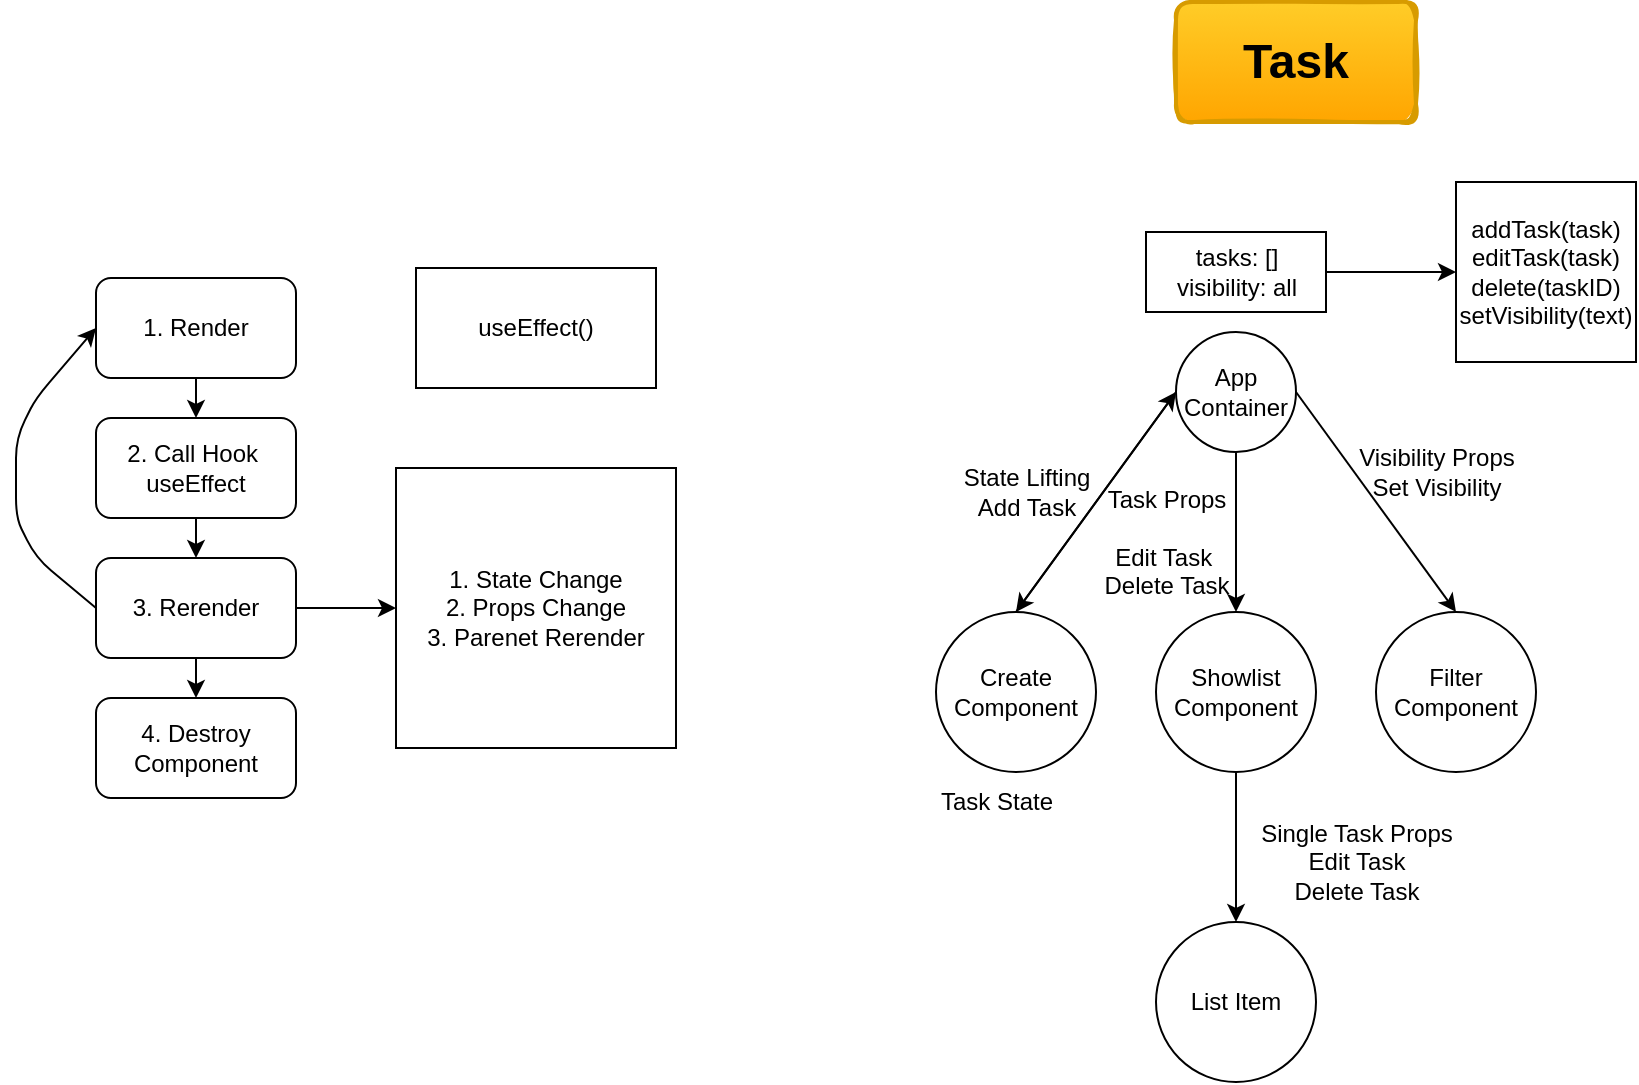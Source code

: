 <mxfile>
    <diagram id="3b-eb1tInh2WMj13BDTO" name="Page-1">
        <mxGraphModel dx="1122" dy="635" grid="1" gridSize="10" guides="1" tooltips="1" connect="1" arrows="1" fold="1" page="1" pageScale="1" pageWidth="1100" pageHeight="850" math="0" shadow="0">
            <root>
                <mxCell id="0"/>
                <mxCell id="1" parent="0"/>
                <mxCell id="6" style="edgeStyle=none;html=1;exitX=0.5;exitY=1;exitDx=0;exitDy=0;entryX=0.5;entryY=0;entryDx=0;entryDy=0;" parent="1" source="2" target="3" edge="1">
                    <mxGeometry relative="1" as="geometry"/>
                </mxCell>
                <mxCell id="2" value="1. Render" style="rounded=1;whiteSpace=wrap;html=1;" parent="1" vertex="1">
                    <mxGeometry x="80" y="298" width="100" height="50" as="geometry"/>
                </mxCell>
                <mxCell id="7" style="edgeStyle=none;html=1;exitX=0.5;exitY=1;exitDx=0;exitDy=0;entryX=0.5;entryY=0;entryDx=0;entryDy=0;" parent="1" source="3" target="4" edge="1">
                    <mxGeometry relative="1" as="geometry"/>
                </mxCell>
                <mxCell id="3" value="2. Call Hook&amp;nbsp;&lt;br&gt;useEffect" style="rounded=1;whiteSpace=wrap;html=1;" parent="1" vertex="1">
                    <mxGeometry x="80" y="368" width="100" height="50" as="geometry"/>
                </mxCell>
                <mxCell id="8" style="edgeStyle=none;html=1;exitX=1;exitY=0.5;exitDx=0;exitDy=0;entryX=0;entryY=0.5;entryDx=0;entryDy=0;" parent="1" source="4" target="5" edge="1">
                    <mxGeometry relative="1" as="geometry"/>
                </mxCell>
                <mxCell id="9" style="edgeStyle=none;html=1;exitX=0;exitY=0.5;exitDx=0;exitDy=0;entryX=0;entryY=0.5;entryDx=0;entryDy=0;" parent="1" source="4" target="2" edge="1">
                    <mxGeometry relative="1" as="geometry">
                        <Array as="points">
                            <mxPoint x="50" y="438"/>
                            <mxPoint x="40" y="418"/>
                            <mxPoint x="40" y="378"/>
                            <mxPoint x="50" y="358"/>
                        </Array>
                    </mxGeometry>
                </mxCell>
                <mxCell id="13" style="edgeStyle=none;html=1;exitX=0.5;exitY=1;exitDx=0;exitDy=0;entryX=0.5;entryY=0;entryDx=0;entryDy=0;" parent="1" source="4" target="12" edge="1">
                    <mxGeometry relative="1" as="geometry"/>
                </mxCell>
                <mxCell id="4" value="3. Rerender" style="rounded=1;whiteSpace=wrap;html=1;" parent="1" vertex="1">
                    <mxGeometry x="80" y="438" width="100" height="50" as="geometry"/>
                </mxCell>
                <mxCell id="5" value="1. State Change&lt;br&gt;2. Props Change&lt;br&gt;3. Parenet Rerender" style="whiteSpace=wrap;html=1;aspect=fixed;" parent="1" vertex="1">
                    <mxGeometry x="230" y="393" width="140" height="140" as="geometry"/>
                </mxCell>
                <mxCell id="12" value="4. Destroy Component" style="rounded=1;whiteSpace=wrap;html=1;" parent="1" vertex="1">
                    <mxGeometry x="80" y="508" width="100" height="50" as="geometry"/>
                </mxCell>
                <mxCell id="14" value="useEffect()" style="rounded=0;whiteSpace=wrap;html=1;" parent="1" vertex="1">
                    <mxGeometry x="240" y="293" width="120" height="60" as="geometry"/>
                </mxCell>
                <mxCell id="20" style="edgeStyle=none;html=1;exitX=0;exitY=0.5;exitDx=0;exitDy=0;" edge="1" parent="1" source="15">
                    <mxGeometry relative="1" as="geometry">
                        <mxPoint x="540" y="465.0" as="targetPoint"/>
                    </mxGeometry>
                </mxCell>
                <mxCell id="23" style="edgeStyle=none;html=1;exitX=0.5;exitY=1;exitDx=0;exitDy=0;entryX=0.5;entryY=0;entryDx=0;entryDy=0;" edge="1" parent="1" source="15" target="17">
                    <mxGeometry relative="1" as="geometry"/>
                </mxCell>
                <mxCell id="26" style="edgeStyle=none;html=1;exitX=1;exitY=0.5;exitDx=0;exitDy=0;entryX=0.5;entryY=0;entryDx=0;entryDy=0;" edge="1" parent="1" source="15" target="18">
                    <mxGeometry relative="1" as="geometry"/>
                </mxCell>
                <mxCell id="15" value="App Container" style="ellipse;whiteSpace=wrap;html=1;aspect=fixed;" vertex="1" parent="1">
                    <mxGeometry x="620" y="325" width="60" height="60" as="geometry"/>
                </mxCell>
                <mxCell id="19" style="edgeStyle=none;html=1;exitX=0.5;exitY=0;exitDx=0;exitDy=0;entryX=0;entryY=0.5;entryDx=0;entryDy=0;" edge="1" parent="1" source="16" target="15">
                    <mxGeometry relative="1" as="geometry"/>
                </mxCell>
                <mxCell id="16" value="Create Component" style="ellipse;whiteSpace=wrap;html=1;aspect=fixed;" vertex="1" parent="1">
                    <mxGeometry x="500" y="465" width="80" height="80" as="geometry"/>
                </mxCell>
                <mxCell id="36" style="edgeStyle=none;html=1;exitX=0.5;exitY=1;exitDx=0;exitDy=0;entryX=0.5;entryY=0;entryDx=0;entryDy=0;" edge="1" parent="1" source="17" target="35">
                    <mxGeometry relative="1" as="geometry"/>
                </mxCell>
                <mxCell id="17" value="Showlist Component" style="ellipse;whiteSpace=wrap;html=1;aspect=fixed;" vertex="1" parent="1">
                    <mxGeometry x="610" y="465" width="80" height="80" as="geometry"/>
                </mxCell>
                <mxCell id="18" value="Filter Component" style="ellipse;whiteSpace=wrap;html=1;aspect=fixed;" vertex="1" parent="1">
                    <mxGeometry x="720" y="465" width="80" height="80" as="geometry"/>
                </mxCell>
                <mxCell id="21" value="State Lifting&lt;br&gt;Add Task" style="text;html=1;align=center;verticalAlign=middle;resizable=0;points=[];autosize=1;strokeColor=none;fillColor=none;" vertex="1" parent="1">
                    <mxGeometry x="500" y="385" width="90" height="40" as="geometry"/>
                </mxCell>
                <mxCell id="24" value="Task Props&lt;br&gt;&lt;br&gt;Edit Task&amp;nbsp;&lt;br&gt;Delete Task" style="text;html=1;align=center;verticalAlign=middle;resizable=0;points=[];autosize=1;strokeColor=none;fillColor=none;" vertex="1" parent="1">
                    <mxGeometry x="570" y="395" width="90" height="70" as="geometry"/>
                </mxCell>
                <mxCell id="27" value="Visibility Props&lt;br&gt;Set Visibility" style="text;html=1;align=center;verticalAlign=middle;resizable=0;points=[];autosize=1;strokeColor=none;fillColor=none;" vertex="1" parent="1">
                    <mxGeometry x="700" y="375" width="100" height="40" as="geometry"/>
                </mxCell>
                <mxCell id="32" style="edgeStyle=none;html=1;exitX=1;exitY=0.5;exitDx=0;exitDy=0;entryX=0;entryY=0.5;entryDx=0;entryDy=0;" edge="1" parent="1" source="29" target="30">
                    <mxGeometry relative="1" as="geometry"/>
                </mxCell>
                <mxCell id="29" value="" style="rounded=0;whiteSpace=wrap;html=1;" vertex="1" parent="1">
                    <mxGeometry x="605" y="275" width="90" height="40" as="geometry"/>
                </mxCell>
                <mxCell id="28" value="tasks: []&lt;br&gt;visibility: all" style="text;html=1;align=center;verticalAlign=middle;resizable=0;points=[];autosize=1;strokeColor=none;fillColor=none;" vertex="1" parent="1">
                    <mxGeometry x="610" y="275" width="80" height="40" as="geometry"/>
                </mxCell>
                <mxCell id="30" value="addTask(task)&lt;br&gt;editTask(task)&lt;br&gt;delete(taskID)&lt;br&gt;setVisibility(text)" style="whiteSpace=wrap;html=1;aspect=fixed;" vertex="1" parent="1">
                    <mxGeometry x="760" y="250" width="90" height="90" as="geometry"/>
                </mxCell>
                <mxCell id="33" value="Task State" style="text;html=1;align=center;verticalAlign=middle;resizable=0;points=[];autosize=1;strokeColor=none;fillColor=none;" vertex="1" parent="1">
                    <mxGeometry x="490" y="545" width="80" height="30" as="geometry"/>
                </mxCell>
                <mxCell id="34" value="Single Task Props&lt;br&gt;Edit Task&lt;br&gt;Delete Task" style="text;html=1;align=center;verticalAlign=middle;resizable=0;points=[];autosize=1;strokeColor=none;fillColor=none;" vertex="1" parent="1">
                    <mxGeometry x="650" y="560" width="120" height="60" as="geometry"/>
                </mxCell>
                <mxCell id="35" value="List Item" style="ellipse;whiteSpace=wrap;html=1;aspect=fixed;" vertex="1" parent="1">
                    <mxGeometry x="610" y="620" width="80" height="80" as="geometry"/>
                </mxCell>
                <mxCell id="37" value="&lt;h1&gt;Task&lt;/h1&gt;" style="rounded=1;whiteSpace=wrap;html=1;strokeWidth=2;fillWeight=4;hachureGap=8;hachureAngle=45;fillColor=#ffcd28;sketch=1;strokeColor=#d79b00;gradientColor=#ffa500;" vertex="1" parent="1">
                    <mxGeometry x="620" y="160" width="120" height="60" as="geometry"/>
                </mxCell>
            </root>
        </mxGraphModel>
    </diagram>
</mxfile>
